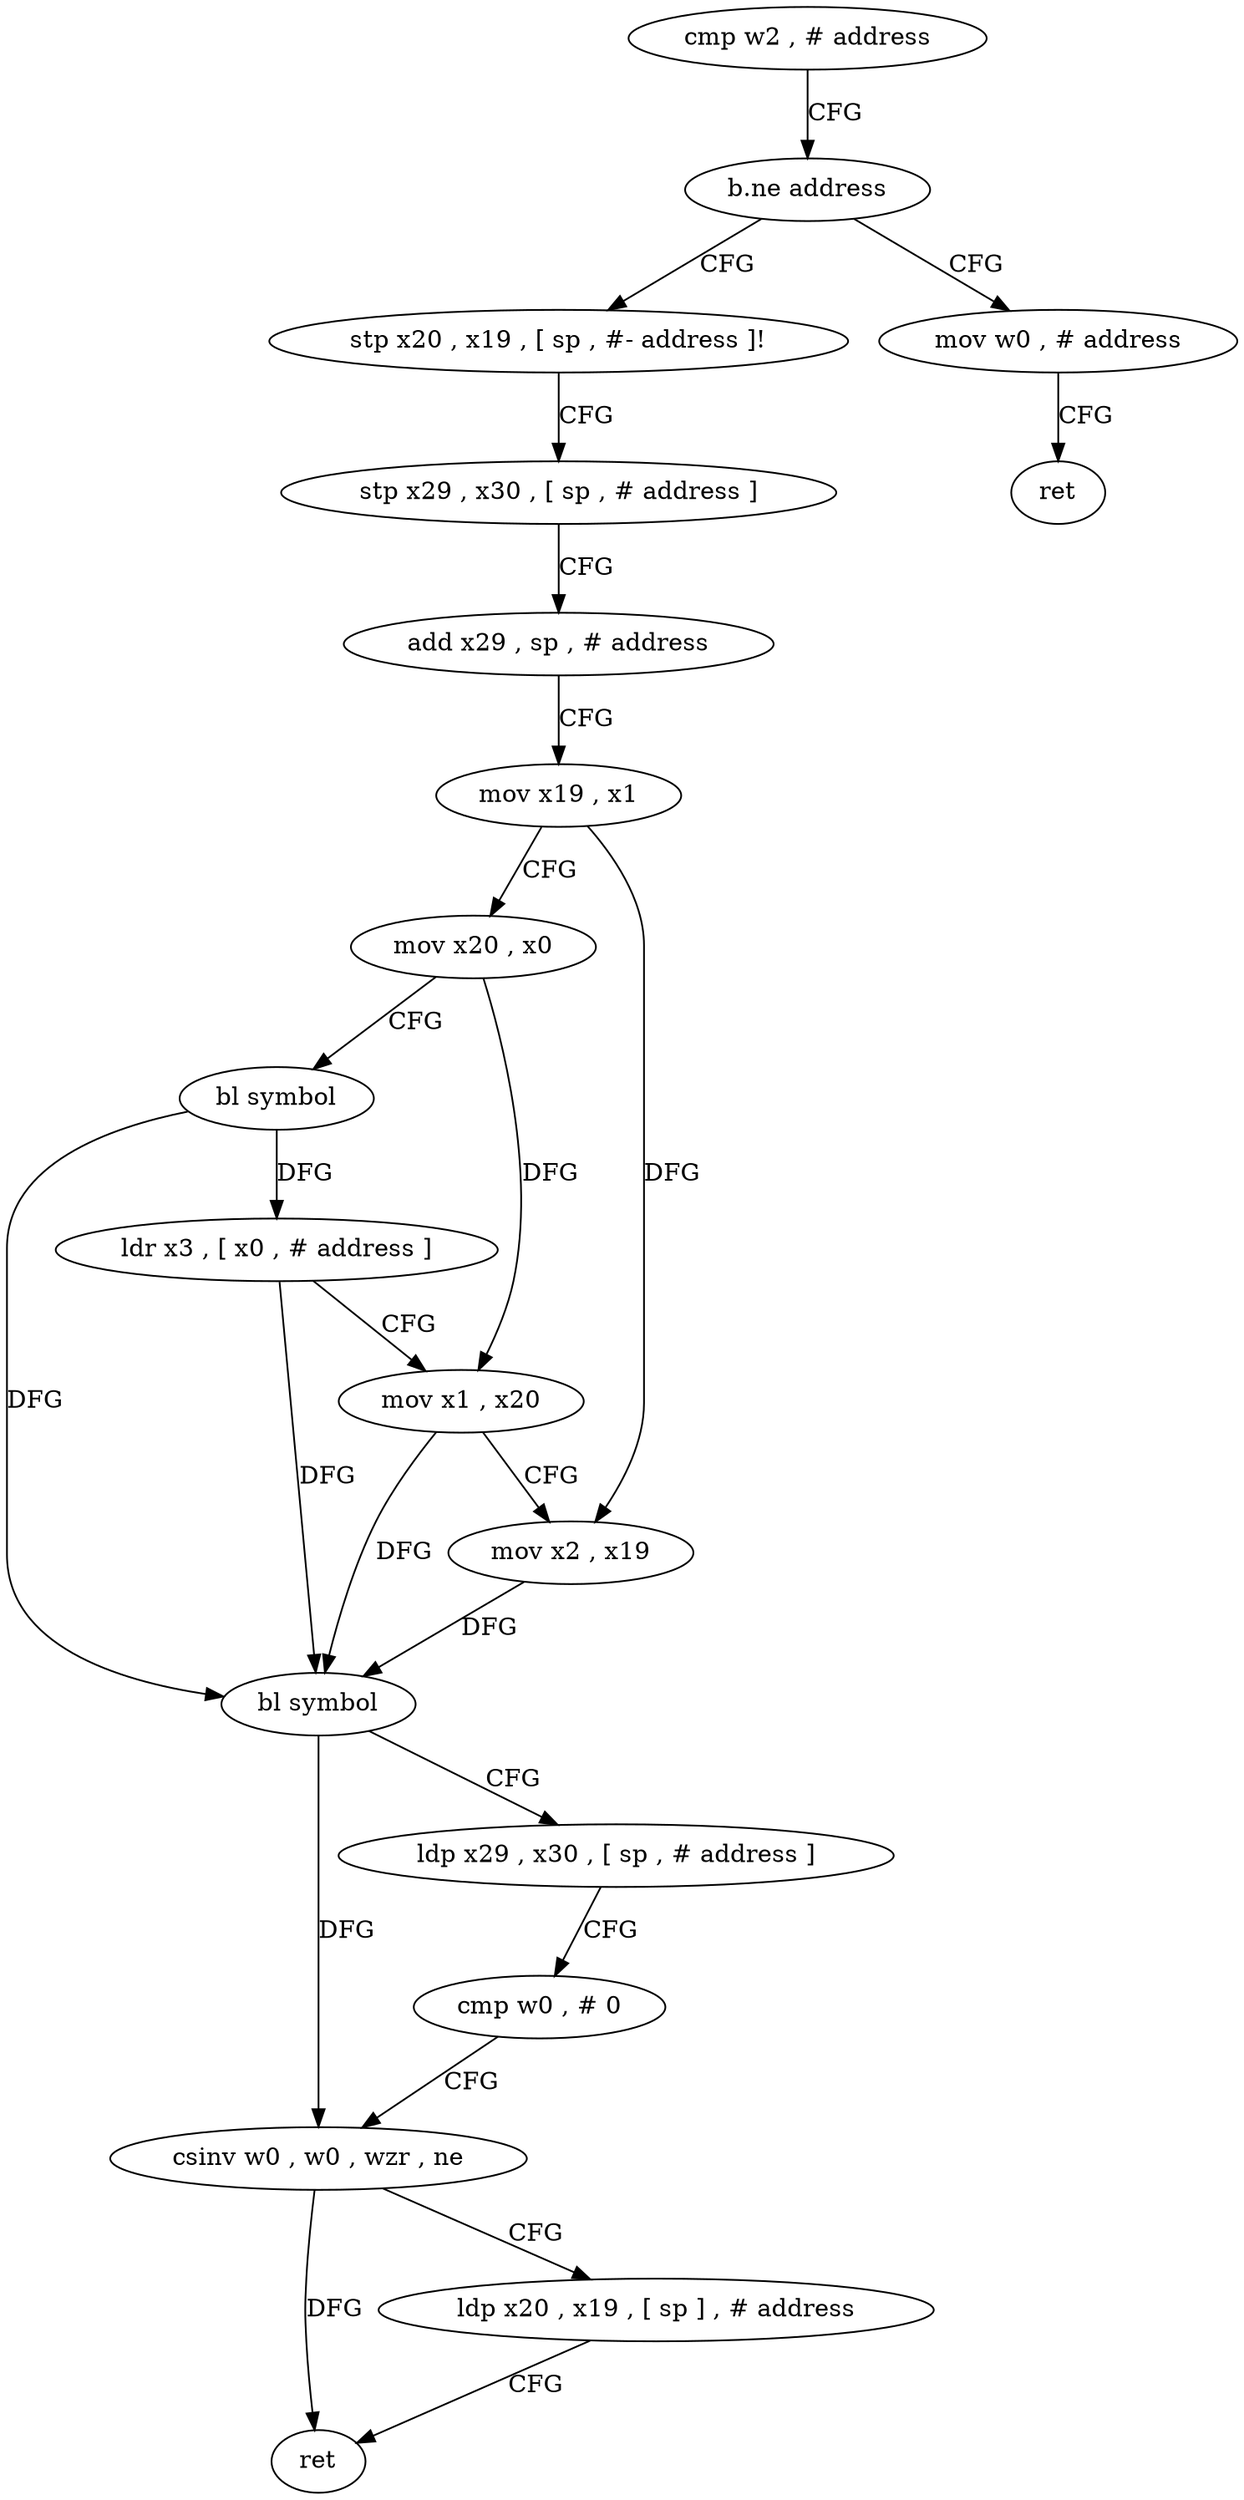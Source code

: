 digraph "func" {
"80708" [label = "cmp w2 , # address" ]
"80712" [label = "b.ne address" ]
"80724" [label = "stp x20 , x19 , [ sp , #- address ]!" ]
"80716" [label = "mov w0 , # address" ]
"80728" [label = "stp x29 , x30 , [ sp , # address ]" ]
"80732" [label = "add x29 , sp , # address" ]
"80736" [label = "mov x19 , x1" ]
"80740" [label = "mov x20 , x0" ]
"80744" [label = "bl symbol" ]
"80748" [label = "ldr x3 , [ x0 , # address ]" ]
"80752" [label = "mov x1 , x20" ]
"80756" [label = "mov x2 , x19" ]
"80760" [label = "bl symbol" ]
"80764" [label = "ldp x29 , x30 , [ sp , # address ]" ]
"80768" [label = "cmp w0 , # 0" ]
"80772" [label = "csinv w0 , w0 , wzr , ne" ]
"80776" [label = "ldp x20 , x19 , [ sp ] , # address" ]
"80780" [label = "ret" ]
"80720" [label = "ret" ]
"80708" -> "80712" [ label = "CFG" ]
"80712" -> "80724" [ label = "CFG" ]
"80712" -> "80716" [ label = "CFG" ]
"80724" -> "80728" [ label = "CFG" ]
"80716" -> "80720" [ label = "CFG" ]
"80728" -> "80732" [ label = "CFG" ]
"80732" -> "80736" [ label = "CFG" ]
"80736" -> "80740" [ label = "CFG" ]
"80736" -> "80756" [ label = "DFG" ]
"80740" -> "80744" [ label = "CFG" ]
"80740" -> "80752" [ label = "DFG" ]
"80744" -> "80748" [ label = "DFG" ]
"80744" -> "80760" [ label = "DFG" ]
"80748" -> "80752" [ label = "CFG" ]
"80748" -> "80760" [ label = "DFG" ]
"80752" -> "80756" [ label = "CFG" ]
"80752" -> "80760" [ label = "DFG" ]
"80756" -> "80760" [ label = "DFG" ]
"80760" -> "80764" [ label = "CFG" ]
"80760" -> "80772" [ label = "DFG" ]
"80764" -> "80768" [ label = "CFG" ]
"80768" -> "80772" [ label = "CFG" ]
"80772" -> "80776" [ label = "CFG" ]
"80772" -> "80780" [ label = "DFG" ]
"80776" -> "80780" [ label = "CFG" ]
}
